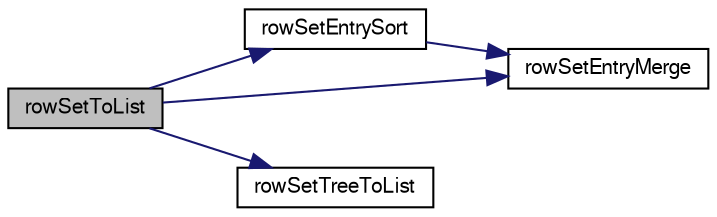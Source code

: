 digraph "rowSetToList"
{
  edge [fontname="FreeSans",fontsize="10",labelfontname="FreeSans",labelfontsize="10"];
  node [fontname="FreeSans",fontsize="10",shape=record];
  rankdir="LR";
  Node281655 [label="rowSetToList",height=0.2,width=0.4,color="black", fillcolor="grey75", style="filled", fontcolor="black"];
  Node281655 -> Node281656 [color="midnightblue",fontsize="10",style="solid",fontname="FreeSans"];
  Node281656 [label="rowSetEntrySort",height=0.2,width=0.4,color="black", fillcolor="white", style="filled",URL="$sqlite3_8c.html#a823870013b6d8873031d0df6889658c9"];
  Node281656 -> Node281657 [color="midnightblue",fontsize="10",style="solid",fontname="FreeSans"];
  Node281657 [label="rowSetEntryMerge",height=0.2,width=0.4,color="black", fillcolor="white", style="filled",URL="$sqlite3_8c.html#a154fb709b5c28252a29eee58b0ea9e64"];
  Node281655 -> Node281658 [color="midnightblue",fontsize="10",style="solid",fontname="FreeSans"];
  Node281658 [label="rowSetTreeToList",height=0.2,width=0.4,color="black", fillcolor="white", style="filled",URL="$sqlite3_8c.html#a10ff20b05c5de1099db94712c4560698"];
  Node281655 -> Node281657 [color="midnightblue",fontsize="10",style="solid",fontname="FreeSans"];
}
